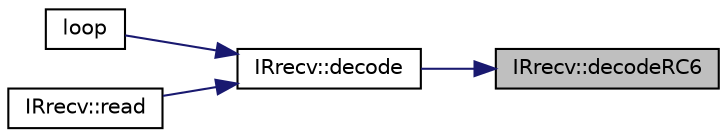 digraph "IRrecv::decodeRC6"
{
 // LATEX_PDF_SIZE
  edge [fontname="Helvetica",fontsize="10",labelfontname="Helvetica",labelfontsize="10"];
  node [fontname="Helvetica",fontsize="10",shape=record];
  rankdir="RL";
  Node1 [label="IRrecv::decodeRC6",height=0.2,width=0.4,color="black", fillcolor="grey75", style="filled", fontcolor="black",tooltip=" "];
  Node1 -> Node2 [dir="back",color="midnightblue",fontsize="10",style="solid"];
  Node2 [label="IRrecv::decode",height=0.2,width=0.4,color="black", fillcolor="white", style="filled",URL="$group___receiving.html#ga913af602be49b9182fb0b22e9e351b36",tooltip=" "];
  Node2 -> Node3 [dir="back",color="midnightblue",fontsize="10",style="solid"];
  Node3 [label="loop",height=0.2,width=0.4,color="black", fillcolor="white", style="filled",URL="$main_8cpp.html#afe461d27b9c48d5921c00d521181f12f",tooltip=" "];
  Node2 -> Node4 [dir="back",color="midnightblue",fontsize="10",style="solid"];
  Node4 [label="IRrecv::read",height=0.2,width=0.4,color="black", fillcolor="white", style="filled",URL="$group___receiving.html#ga471a42c75e807e43827e319852536e3c",tooltip=" "];
}
